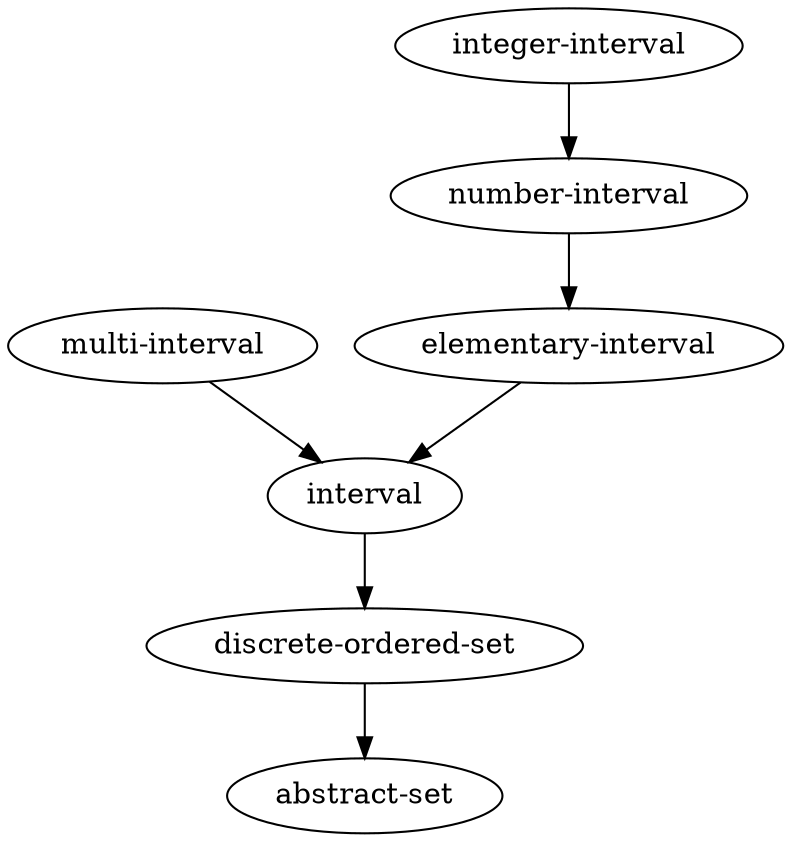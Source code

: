 digraph interval {
	"discrete-ordered-set" -> "abstract-set";
	"interval" -> "discrete-ordered-set";
	"multi-interval" -> "interval";
	"elementary-interval" -> "interval";
	"number-interval" -> "elementary-interval";
	"integer-interval" -> "number-interval";
}
